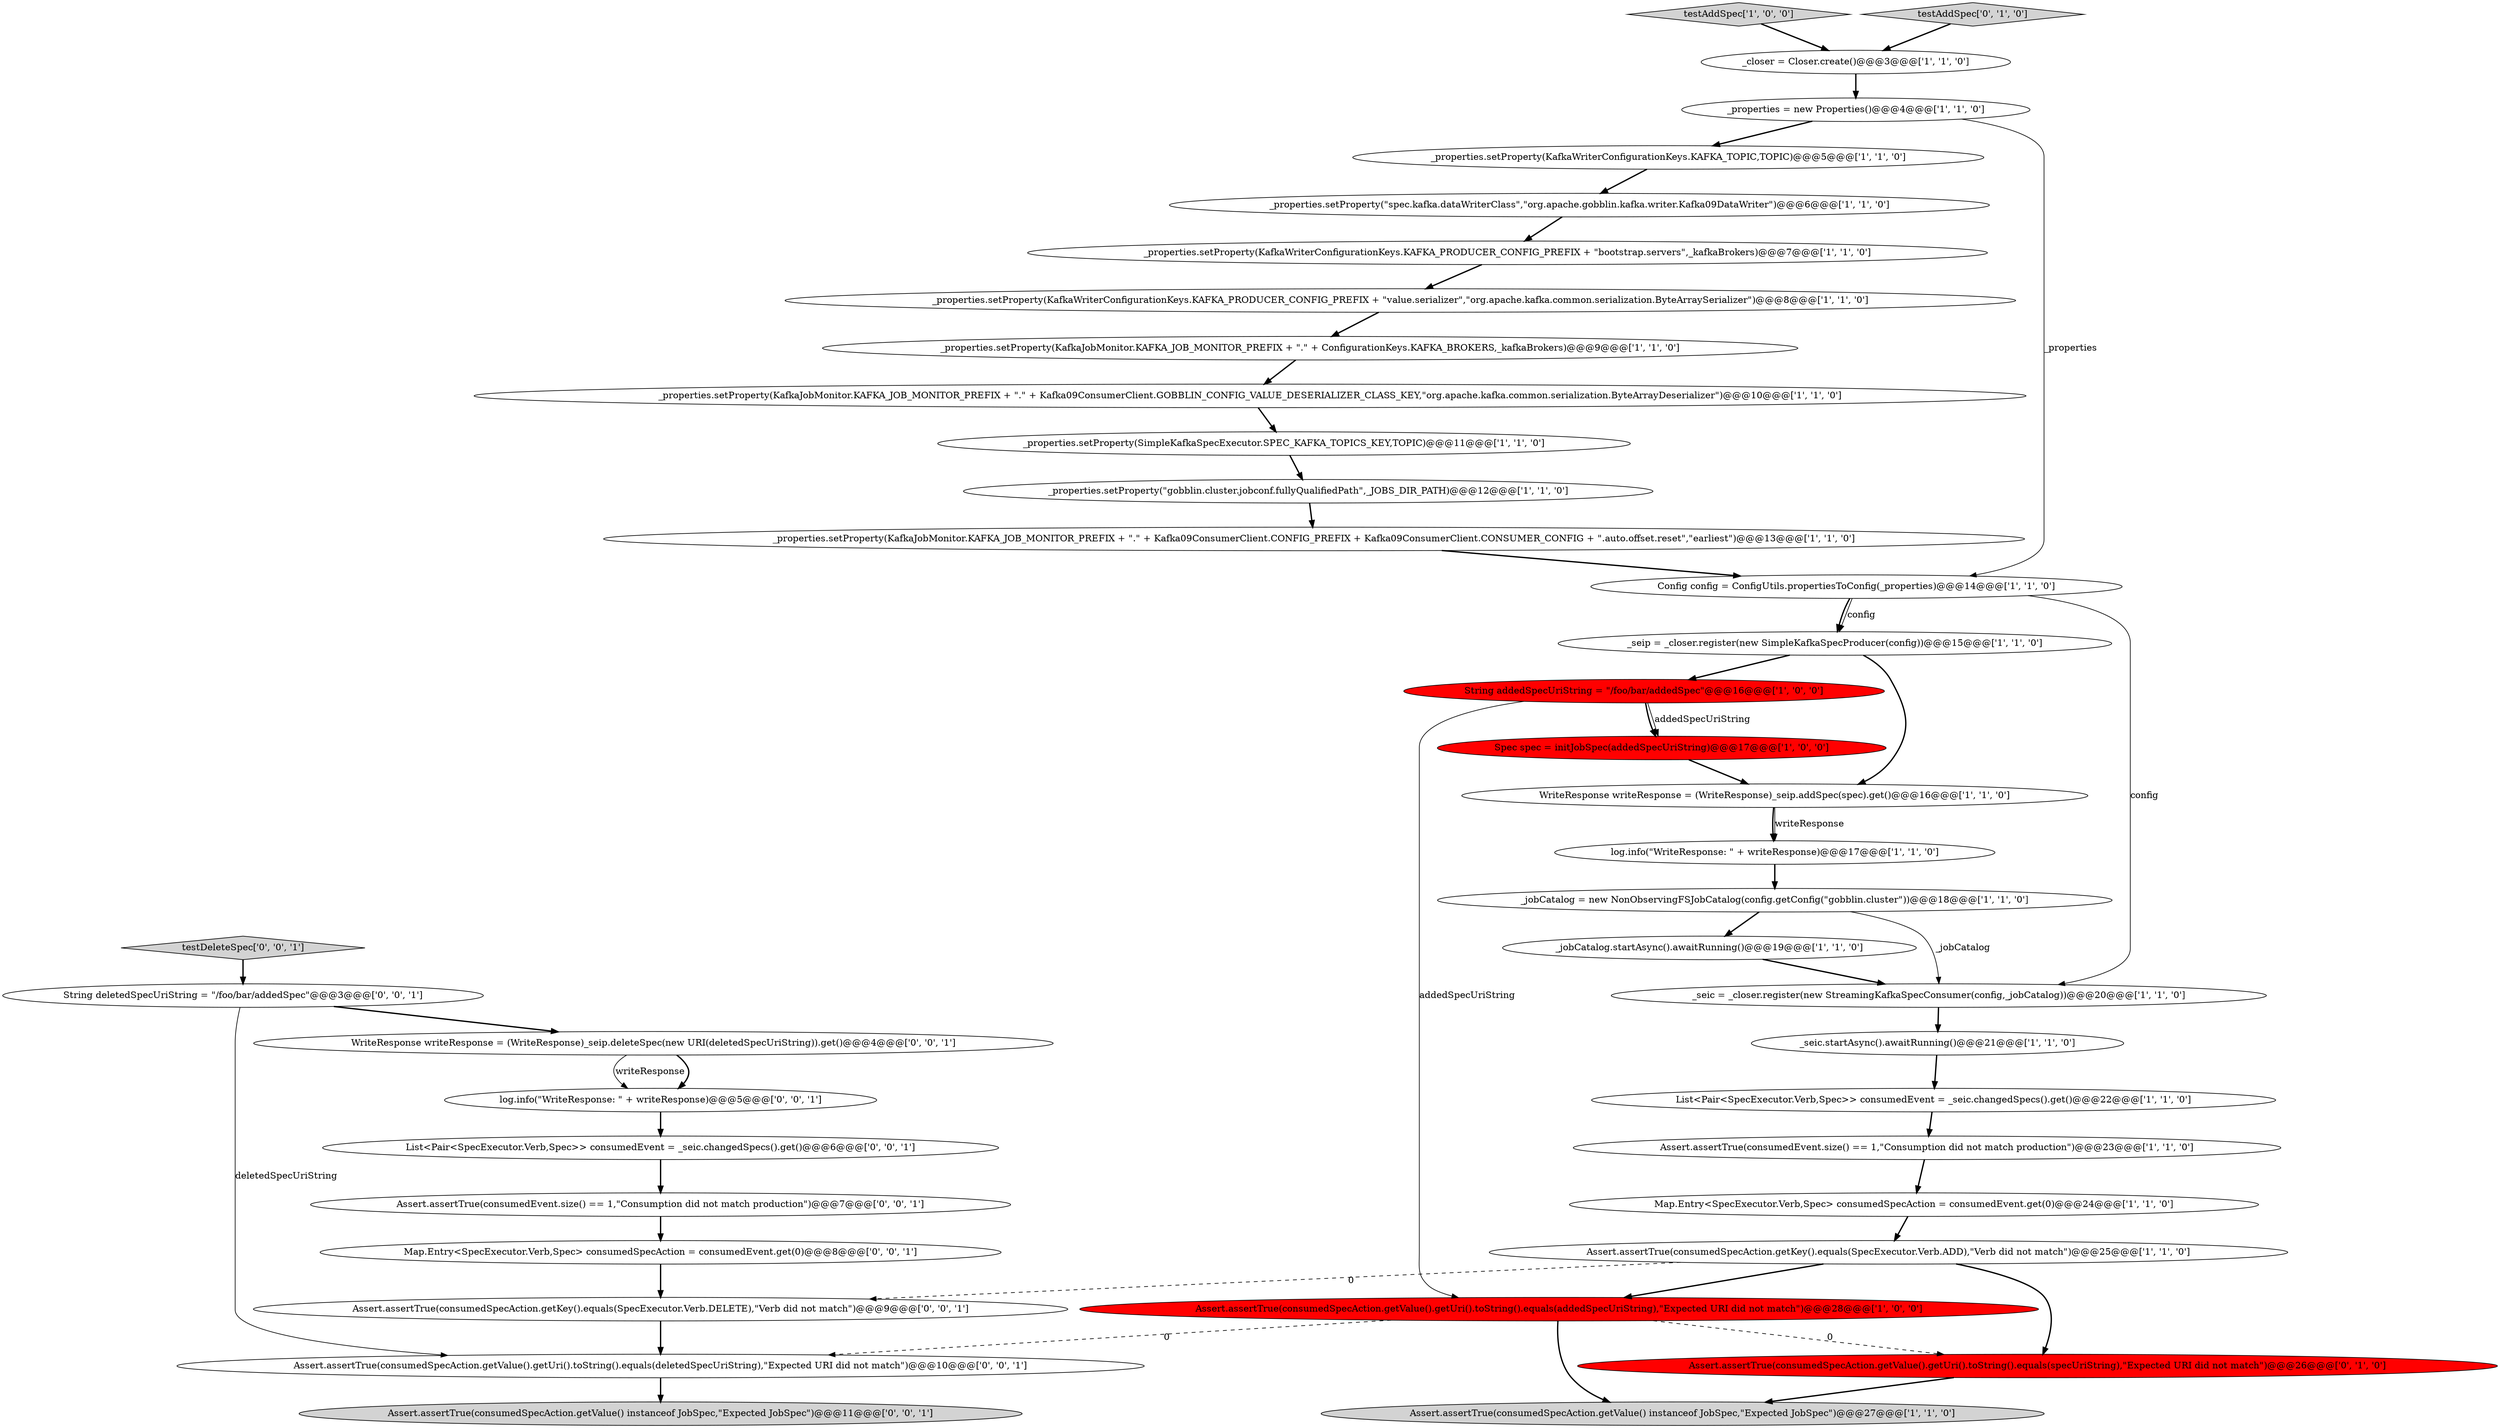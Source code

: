 digraph {
13 [style = filled, label = "_properties.setProperty(KafkaWriterConfigurationKeys.KAFKA_TOPIC,TOPIC)@@@5@@@['1', '1', '0']", fillcolor = white, shape = ellipse image = "AAA0AAABBB1BBB"];
8 [style = filled, label = "_properties = new Properties()@@@4@@@['1', '1', '0']", fillcolor = white, shape = ellipse image = "AAA0AAABBB1BBB"];
20 [style = filled, label = "_jobCatalog = new NonObservingFSJobCatalog(config.getConfig(\"gobblin.cluster\"))@@@18@@@['1', '1', '0']", fillcolor = white, shape = ellipse image = "AAA0AAABBB1BBB"];
6 [style = filled, label = "_properties.setProperty(KafkaJobMonitor.KAFKA_JOB_MONITOR_PREFIX + \".\" + Kafka09ConsumerClient.GOBBLIN_CONFIG_VALUE_DESERIALIZER_CLASS_KEY,\"org.apache.kafka.common.serialization.ByteArrayDeserializer\")@@@10@@@['1', '1', '0']", fillcolor = white, shape = ellipse image = "AAA0AAABBB1BBB"];
1 [style = filled, label = "WriteResponse writeResponse = (WriteResponse)_seip.addSpec(spec).get()@@@16@@@['1', '1', '0']", fillcolor = white, shape = ellipse image = "AAA0AAABBB1BBB"];
30 [style = filled, label = "log.info(\"WriteResponse: \" + writeResponse)@@@5@@@['0', '0', '1']", fillcolor = white, shape = ellipse image = "AAA0AAABBB3BBB"];
5 [style = filled, label = "Assert.assertTrue(consumedSpecAction.getValue() instanceof JobSpec,\"Expected JobSpec\")@@@27@@@['1', '1', '0']", fillcolor = lightgray, shape = ellipse image = "AAA0AAABBB1BBB"];
26 [style = filled, label = "_properties.setProperty(\"spec.kafka.dataWriterClass\",\"org.apache.gobblin.kafka.writer.Kafka09DataWriter\")@@@6@@@['1', '1', '0']", fillcolor = white, shape = ellipse image = "AAA0AAABBB1BBB"];
10 [style = filled, label = "_closer = Closer.create()@@@3@@@['1', '1', '0']", fillcolor = white, shape = ellipse image = "AAA0AAABBB1BBB"];
17 [style = filled, label = "Assert.assertTrue(consumedSpecAction.getValue().getUri().toString().equals(addedSpecUriString),\"Expected URI did not match\")@@@28@@@['1', '0', '0']", fillcolor = red, shape = ellipse image = "AAA1AAABBB1BBB"];
37 [style = filled, label = "WriteResponse writeResponse = (WriteResponse)_seip.deleteSpec(new URI(deletedSpecUriString)).get()@@@4@@@['0', '0', '1']", fillcolor = white, shape = ellipse image = "AAA0AAABBB3BBB"];
15 [style = filled, label = "_properties.setProperty(SimpleKafkaSpecExecutor.SPEC_KAFKA_TOPICS_KEY,TOPIC)@@@11@@@['1', '1', '0']", fillcolor = white, shape = ellipse image = "AAA0AAABBB1BBB"];
3 [style = filled, label = "_properties.setProperty(KafkaJobMonitor.KAFKA_JOB_MONITOR_PREFIX + \".\" + Kafka09ConsumerClient.CONFIG_PREFIX + Kafka09ConsumerClient.CONSUMER_CONFIG + \".auto.offset.reset\",\"earliest\")@@@13@@@['1', '1', '0']", fillcolor = white, shape = ellipse image = "AAA0AAABBB1BBB"];
24 [style = filled, label = "_properties.setProperty(KafkaWriterConfigurationKeys.KAFKA_PRODUCER_CONFIG_PREFIX + \"value.serializer\",\"org.apache.kafka.common.serialization.ByteArraySerializer\")@@@8@@@['1', '1', '0']", fillcolor = white, shape = ellipse image = "AAA0AAABBB1BBB"];
25 [style = filled, label = "Map.Entry<SpecExecutor.Verb,Spec> consumedSpecAction = consumedEvent.get(0)@@@24@@@['1', '1', '0']", fillcolor = white, shape = ellipse image = "AAA0AAABBB1BBB"];
28 [style = filled, label = "Assert.assertTrue(consumedSpecAction.getValue().getUri().toString().equals(specUriString),\"Expected URI did not match\")@@@26@@@['0', '1', '0']", fillcolor = red, shape = ellipse image = "AAA1AAABBB2BBB"];
38 [style = filled, label = "Assert.assertTrue(consumedEvent.size() == 1,\"Consumption did not match production\")@@@7@@@['0', '0', '1']", fillcolor = white, shape = ellipse image = "AAA0AAABBB3BBB"];
18 [style = filled, label = "testAddSpec['1', '0', '0']", fillcolor = lightgray, shape = diamond image = "AAA0AAABBB1BBB"];
14 [style = filled, label = "_seip = _closer.register(new SimpleKafkaSpecProducer(config))@@@15@@@['1', '1', '0']", fillcolor = white, shape = ellipse image = "AAA0AAABBB1BBB"];
22 [style = filled, label = "_seic.startAsync().awaitRunning()@@@21@@@['1', '1', '0']", fillcolor = white, shape = ellipse image = "AAA0AAABBB1BBB"];
9 [style = filled, label = "_properties.setProperty(KafkaJobMonitor.KAFKA_JOB_MONITOR_PREFIX + \".\" + ConfigurationKeys.KAFKA_BROKERS,_kafkaBrokers)@@@9@@@['1', '1', '0']", fillcolor = white, shape = ellipse image = "AAA0AAABBB1BBB"];
23 [style = filled, label = "Assert.assertTrue(consumedEvent.size() == 1,\"Consumption did not match production\")@@@23@@@['1', '1', '0']", fillcolor = white, shape = ellipse image = "AAA0AAABBB1BBB"];
27 [style = filled, label = "Spec spec = initJobSpec(addedSpecUriString)@@@17@@@['1', '0', '0']", fillcolor = red, shape = ellipse image = "AAA1AAABBB1BBB"];
32 [style = filled, label = "Map.Entry<SpecExecutor.Verb,Spec> consumedSpecAction = consumedEvent.get(0)@@@8@@@['0', '0', '1']", fillcolor = white, shape = ellipse image = "AAA0AAABBB3BBB"];
19 [style = filled, label = "_properties.setProperty(KafkaWriterConfigurationKeys.KAFKA_PRODUCER_CONFIG_PREFIX + \"bootstrap.servers\",_kafkaBrokers)@@@7@@@['1', '1', '0']", fillcolor = white, shape = ellipse image = "AAA0AAABBB1BBB"];
29 [style = filled, label = "testAddSpec['0', '1', '0']", fillcolor = lightgray, shape = diamond image = "AAA0AAABBB2BBB"];
31 [style = filled, label = "List<Pair<SpecExecutor.Verb,Spec>> consumedEvent = _seic.changedSpecs().get()@@@6@@@['0', '0', '1']", fillcolor = white, shape = ellipse image = "AAA0AAABBB3BBB"];
33 [style = filled, label = "Assert.assertTrue(consumedSpecAction.getValue() instanceof JobSpec,\"Expected JobSpec\")@@@11@@@['0', '0', '1']", fillcolor = lightgray, shape = ellipse image = "AAA0AAABBB3BBB"];
21 [style = filled, label = "String addedSpecUriString = \"/foo/bar/addedSpec\"@@@16@@@['1', '0', '0']", fillcolor = red, shape = ellipse image = "AAA1AAABBB1BBB"];
0 [style = filled, label = "_seic = _closer.register(new StreamingKafkaSpecConsumer(config,_jobCatalog))@@@20@@@['1', '1', '0']", fillcolor = white, shape = ellipse image = "AAA0AAABBB1BBB"];
16 [style = filled, label = "Config config = ConfigUtils.propertiesToConfig(_properties)@@@14@@@['1', '1', '0']", fillcolor = white, shape = ellipse image = "AAA0AAABBB1BBB"];
7 [style = filled, label = "log.info(\"WriteResponse: \" + writeResponse)@@@17@@@['1', '1', '0']", fillcolor = white, shape = ellipse image = "AAA0AAABBB1BBB"];
35 [style = filled, label = "Assert.assertTrue(consumedSpecAction.getValue().getUri().toString().equals(deletedSpecUriString),\"Expected URI did not match\")@@@10@@@['0', '0', '1']", fillcolor = white, shape = ellipse image = "AAA0AAABBB3BBB"];
2 [style = filled, label = "List<Pair<SpecExecutor.Verb,Spec>> consumedEvent = _seic.changedSpecs().get()@@@22@@@['1', '1', '0']", fillcolor = white, shape = ellipse image = "AAA0AAABBB1BBB"];
39 [style = filled, label = "testDeleteSpec['0', '0', '1']", fillcolor = lightgray, shape = diamond image = "AAA0AAABBB3BBB"];
12 [style = filled, label = "Assert.assertTrue(consumedSpecAction.getKey().equals(SpecExecutor.Verb.ADD),\"Verb did not match\")@@@25@@@['1', '1', '0']", fillcolor = white, shape = ellipse image = "AAA0AAABBB1BBB"];
4 [style = filled, label = "_jobCatalog.startAsync().awaitRunning()@@@19@@@['1', '1', '0']", fillcolor = white, shape = ellipse image = "AAA0AAABBB1BBB"];
36 [style = filled, label = "String deletedSpecUriString = \"/foo/bar/addedSpec\"@@@3@@@['0', '0', '1']", fillcolor = white, shape = ellipse image = "AAA0AAABBB3BBB"];
11 [style = filled, label = "_properties.setProperty(\"gobblin.cluster.jobconf.fullyQualifiedPath\",_JOBS_DIR_PATH)@@@12@@@['1', '1', '0']", fillcolor = white, shape = ellipse image = "AAA0AAABBB1BBB"];
34 [style = filled, label = "Assert.assertTrue(consumedSpecAction.getKey().equals(SpecExecutor.Verb.DELETE),\"Verb did not match\")@@@9@@@['0', '0', '1']", fillcolor = white, shape = ellipse image = "AAA0AAABBB3BBB"];
23->25 [style = bold, label=""];
17->5 [style = bold, label=""];
27->1 [style = bold, label=""];
28->5 [style = bold, label=""];
22->2 [style = bold, label=""];
12->28 [style = bold, label=""];
21->27 [style = bold, label=""];
37->30 [style = bold, label=""];
17->35 [style = dashed, label="0"];
12->17 [style = bold, label=""];
35->33 [style = bold, label=""];
21->27 [style = solid, label="addedSpecUriString"];
31->38 [style = bold, label=""];
32->34 [style = bold, label=""];
7->20 [style = bold, label=""];
36->35 [style = solid, label="deletedSpecUriString"];
3->16 [style = bold, label=""];
1->7 [style = solid, label="writeResponse"];
26->19 [style = bold, label=""];
1->7 [style = bold, label=""];
8->16 [style = solid, label="_properties"];
6->15 [style = bold, label=""];
14->1 [style = bold, label=""];
20->4 [style = bold, label=""];
4->0 [style = bold, label=""];
9->6 [style = bold, label=""];
19->24 [style = bold, label=""];
38->32 [style = bold, label=""];
21->17 [style = solid, label="addedSpecUriString"];
2->23 [style = bold, label=""];
17->28 [style = dashed, label="0"];
20->0 [style = solid, label="_jobCatalog"];
15->11 [style = bold, label=""];
10->8 [style = bold, label=""];
18->10 [style = bold, label=""];
11->3 [style = bold, label=""];
13->26 [style = bold, label=""];
25->12 [style = bold, label=""];
30->31 [style = bold, label=""];
16->14 [style = solid, label="config"];
0->22 [style = bold, label=""];
16->14 [style = bold, label=""];
29->10 [style = bold, label=""];
16->0 [style = solid, label="config"];
36->37 [style = bold, label=""];
34->35 [style = bold, label=""];
39->36 [style = bold, label=""];
12->34 [style = dashed, label="0"];
14->21 [style = bold, label=""];
24->9 [style = bold, label=""];
8->13 [style = bold, label=""];
37->30 [style = solid, label="writeResponse"];
}
